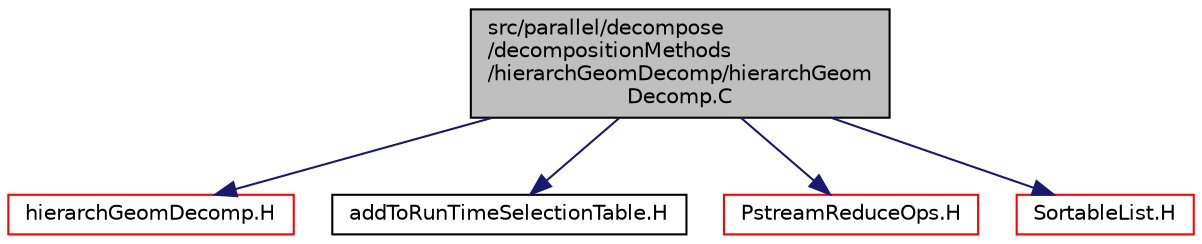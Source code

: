 digraph "src/parallel/decompose/decompositionMethods/hierarchGeomDecomp/hierarchGeomDecomp.C"
{
  bgcolor="transparent";
  edge [fontname="Helvetica",fontsize="10",labelfontname="Helvetica",labelfontsize="10"];
  node [fontname="Helvetica",fontsize="10",shape=record];
  Node0 [label="src/parallel/decompose\l/decompositionMethods\l/hierarchGeomDecomp/hierarchGeom\lDecomp.C",height=0.2,width=0.4,color="black", fillcolor="grey75", style="filled", fontcolor="black"];
  Node0 -> Node1 [color="midnightblue",fontsize="10",style="solid",fontname="Helvetica"];
  Node1 [label="hierarchGeomDecomp.H",height=0.2,width=0.4,color="red",URL="$a13895.html"];
  Node0 -> Node241 [color="midnightblue",fontsize="10",style="solid",fontname="Helvetica"];
  Node241 [label="addToRunTimeSelectionTable.H",height=0.2,width=0.4,color="black",URL="$a09989.html",tooltip="Macros for easy insertion into run-time selection tables. "];
  Node0 -> Node242 [color="midnightblue",fontsize="10",style="solid",fontname="Helvetica"];
  Node242 [label="PstreamReduceOps.H",height=0.2,width=0.4,color="red",URL="$a09872.html",tooltip="Inter-processor communication reduction functions. "];
  Node0 -> Node244 [color="midnightblue",fontsize="10",style="solid",fontname="Helvetica"];
  Node244 [label="SortableList.H",height=0.2,width=0.4,color="red",URL="$a09440.html"];
}
